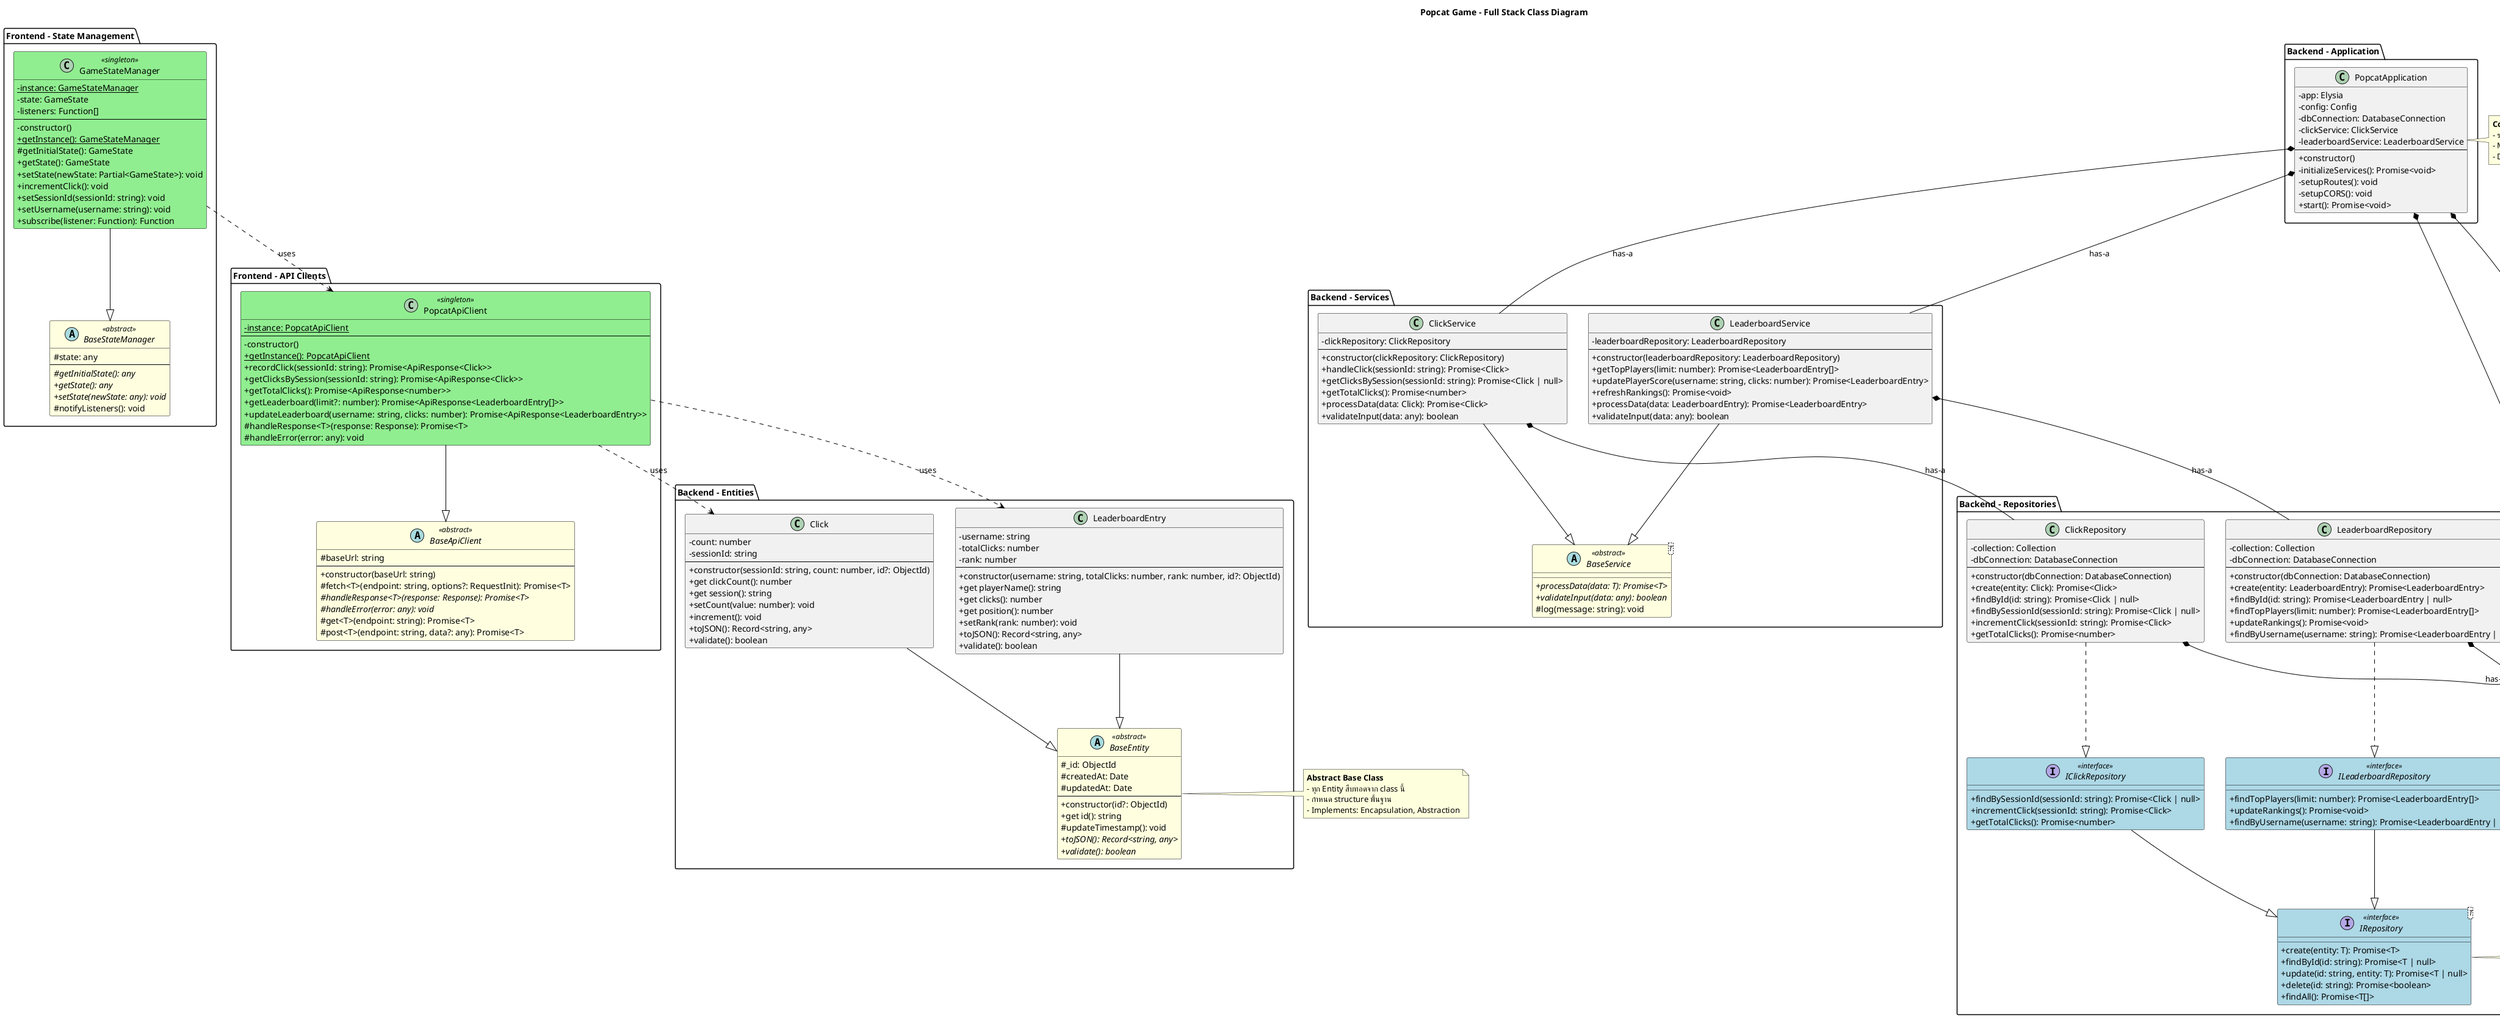 @startuml Popcat Game - Class Diagram

title Popcat Game - Full Stack Class Diagram

' ====================
' STYLING
' ====================
skinparam classAttributeIconSize 0
skinparam shadowing false
skinparam class {
    BackgroundColor<<abstract>> LightYellow
    BackgroundColor<<interface>> LightBlue
    BackgroundColor<<singleton>> LightGreen
    BorderColor Black
    ArrowColor Black
}

' ====================
' BACKEND - ENTITIES
' ====================
package "Backend - Entities" {
    abstract class BaseEntity <<abstract>> {
        # _id: ObjectId
        # createdAt: Date
        # updatedAt: Date
        --
        + constructor(id?: ObjectId)
        + get id(): string
        # updateTimestamp(): void
        {abstract} + toJSON(): Record<string, any>
        {abstract} + validate(): boolean
    }

    class Click {
        - count: number
        - sessionId: string
        --
        + constructor(sessionId: string, count: number, id?: ObjectId)
        + get clickCount(): number
        + get session(): string
        + setCount(value: number): void
        + increment(): void
        + toJSON(): Record<string, any>
        + validate(): boolean
    }

    class LeaderboardEntry {
        - username: string
        - totalClicks: number
        - rank: number
        --
        + constructor(username: string, totalClicks: number, rank: number, id?: ObjectId)
        + get playerName(): string
        + get clicks(): number
        + get position(): number
        + setRank(rank: number): void
        + toJSON(): Record<string, any>
        + validate(): boolean
    }

    Click --|> BaseEntity
    LeaderboardEntry --|> BaseEntity
}

' ====================
' BACKEND - REPOSITORIES
' ====================
package "Backend - Repositories" {
    interface IRepository<T> <<interface>> {
        + create(entity: T): Promise<T>
        + findById(id: string): Promise<T | null>
        + update(id: string, entity: T): Promise<T | null>
        + delete(id: string): Promise<boolean>
        + findAll(): Promise<T[]>
    }

    interface IClickRepository <<interface>> {
        + findBySessionId(sessionId: string): Promise<Click | null>
        + incrementClick(sessionId: string): Promise<Click>
        + getTotalClicks(): Promise<number>
    }

    interface ILeaderboardRepository <<interface>> {
        + findTopPlayers(limit: number): Promise<LeaderboardEntry[]>
        + updateRankings(): Promise<void>
        + findByUsername(username: string): Promise<LeaderboardEntry | null>
    }

    class ClickRepository {
        - collection: Collection
        - dbConnection: DatabaseConnection
        --
        + constructor(dbConnection: DatabaseConnection)
        + create(entity: Click): Promise<Click>
        + findById(id: string): Promise<Click | null>
        + findBySessionId(sessionId: string): Promise<Click | null>
        + incrementClick(sessionId: string): Promise<Click>
        + getTotalClicks(): Promise<number>
    }

    class LeaderboardRepository {
        - collection: Collection
        - dbConnection: DatabaseConnection
        --
        + constructor(dbConnection: DatabaseConnection)
        + create(entity: LeaderboardEntry): Promise<LeaderboardEntry>
        + findById(id: string): Promise<LeaderboardEntry | null>
        + findTopPlayers(limit: number): Promise<LeaderboardEntry[]>
        + updateRankings(): Promise<void>
        + findByUsername(username: string): Promise<LeaderboardEntry | null>
    }

    IClickRepository --|> IRepository
    ILeaderboardRepository --|> IRepository
    ClickRepository ..|> IClickRepository
    LeaderboardRepository ..|> ILeaderboardRepository
}

' ====================
' BACKEND - SERVICES
' ====================
package "Backend - Services" {
    abstract class BaseService<T> <<abstract>> {
        {abstract} + processData(data: T): Promise<T>
        {abstract} + validateInput(data: any): boolean
        # log(message: string): void
    }

    class ClickService {
        - clickRepository: ClickRepository
        --
        + constructor(clickRepository: ClickRepository)
        + handleClick(sessionId: string): Promise<Click>
        + getClicksBySession(sessionId: string): Promise<Click | null>
        + getTotalClicks(): Promise<number>
        + processData(data: Click): Promise<Click>
        + validateInput(data: any): boolean
    }

    class LeaderboardService {
        - leaderboardRepository: LeaderboardRepository
        --
        + constructor(leaderboardRepository: LeaderboardRepository)
        + getTopPlayers(limit: number): Promise<LeaderboardEntry[]>
        + updatePlayerScore(username: string, clicks: number): Promise<LeaderboardEntry>
        + refreshRankings(): Promise<void>
        + processData(data: LeaderboardEntry): Promise<LeaderboardEntry>
        + validateInput(data: any): boolean
    }

    ClickService --|> BaseService
    LeaderboardService --|> BaseService
    ClickService *-- ClickRepository : has-a
    LeaderboardService *-- LeaderboardRepository : has-a
}

' ====================
' BACKEND - INFRASTRUCTURE
' ====================
package "Backend - Infrastructure" {
    class DatabaseConnection <<singleton>> {
        - {static} instance: DatabaseConnection
        - client: MongoClient
        - database: Db
        - uri: string
        --
        - constructor(uri: string)
        + {static} getInstance(uri: string): DatabaseConnection
        + connect(): Promise<void>
        + disconnect(): Promise<void>
        + getDatabase(): Db
        + isConnected(): boolean
    }

    class Config <<singleton>> {
        - {static} instance: Config
        - env: NodeJS.ProcessEnv
        --
        - constructor()
        + {static} getInstance(): Config
        + get mongoUri(): string
        + get apiPort(): number
        + get frontendPort(): number
    }

    ClickRepository *-- DatabaseConnection : has-a
    LeaderboardRepository *-- DatabaseConnection : has-a
}

' ====================
' BACKEND - APPLICATION
' ====================
package "Backend - Application" {
    class PopcatApplication {
        - app: Elysia
        - config: Config
        - dbConnection: DatabaseConnection
        - clickService: ClickService
        - leaderboardService: LeaderboardService
        --
        + constructor()
        - initializeServices(): Promise<void>
        - setupRoutes(): void
        - setupCORS(): void
        + start(): Promise<void>
    }

    PopcatApplication *-- Config : has-a
    PopcatApplication *-- DatabaseConnection : has-a
    PopcatApplication *-- ClickService : has-a
    PopcatApplication *-- LeaderboardService : has-a
}

' ====================
' FRONTEND - API CLIENTS
' ====================
package "Frontend - API Clients" {
    abstract class BaseApiClient <<abstract>> {
        # baseUrl: string
        --
        + constructor(baseUrl: string)
        # fetch<T>(endpoint: string, options?: RequestInit): Promise<T>
        {abstract} # handleResponse<T>(response: Response): Promise<T>
        {abstract} # handleError(error: any): void
        # get<T>(endpoint: string): Promise<T>
        # post<T>(endpoint: string, data?: any): Promise<T>
    }

    class PopcatApiClient <<singleton>> {
        - {static} instance: PopcatApiClient
        --
        - constructor()
        + {static} getInstance(): PopcatApiClient
        + recordClick(sessionId: string): Promise<ApiResponse<Click>>
        + getClicksBySession(sessionId: string): Promise<ApiResponse<Click>>
        + getTotalClicks(): Promise<ApiResponse<number>>
        + getLeaderboard(limit?: number): Promise<ApiResponse<LeaderboardEntry[]>>
        + updateLeaderboard(username: string, clicks: number): Promise<ApiResponse<LeaderboardEntry>>
        # handleResponse<T>(response: Response): Promise<T>
        # handleError(error: any): void
    }

    PopcatApiClient --|> BaseApiClient
}

' ====================
' FRONTEND - STATE MANAGEMENT
' ====================
package "Frontend - State Management" {
    abstract class BaseStateManager <<abstract>> {
        # state: any
        --
        {abstract} # getInitialState(): any
        {abstract} + getState(): any
        {abstract} + setState(newState: any): void
        # notifyListeners(): void
    }

    class GameStateManager <<singleton>> {
        - {static} instance: GameStateManager
        - state: GameState
        - listeners: Function[]
        --
        - constructor()
        + {static} getInstance(): GameStateManager
        # getInitialState(): GameState
        + getState(): GameState
        + setState(newState: Partial<GameState>): void
        + incrementClick(): void
        + setSessionId(sessionId: string): void
        + setUsername(username: string): void
        + subscribe(listener: Function): Function
    }

    GameStateManager --|> BaseStateManager
}

' ====================
' RELATIONSHIPS ACROSS LAYERS
' ====================
PopcatApiClient ..> Click : uses
PopcatApiClient ..> LeaderboardEntry : uses
GameStateManager ..> PopcatApiClient : uses

note right of BaseEntity
  **Abstract Base Class**
  - ทุก Entity สืบทอดจาก class นี้
  - กำหนด structure พื้นฐาน
  - Implements: Encapsulation, Abstraction
end note

note right of IRepository
  **Generic Interface**
  - กำหนด contract สำหรับ repositories
  - Implements: Polymorphism
  - แต่ละ repository มี implementation ต่างกัน
end note

note right of DatabaseConnection
  **Singleton Pattern**
  - มี instance เดียวในระบบ
  - แชร์การเชื่อมต่อ database
  - ประหยัด resources
end note

note right of PopcatApplication
  **Composition Pattern**
  - รวม components ทั้งหมด
  - Main entry point ของ backend
  - Dependency Injection
end note

@enduml
